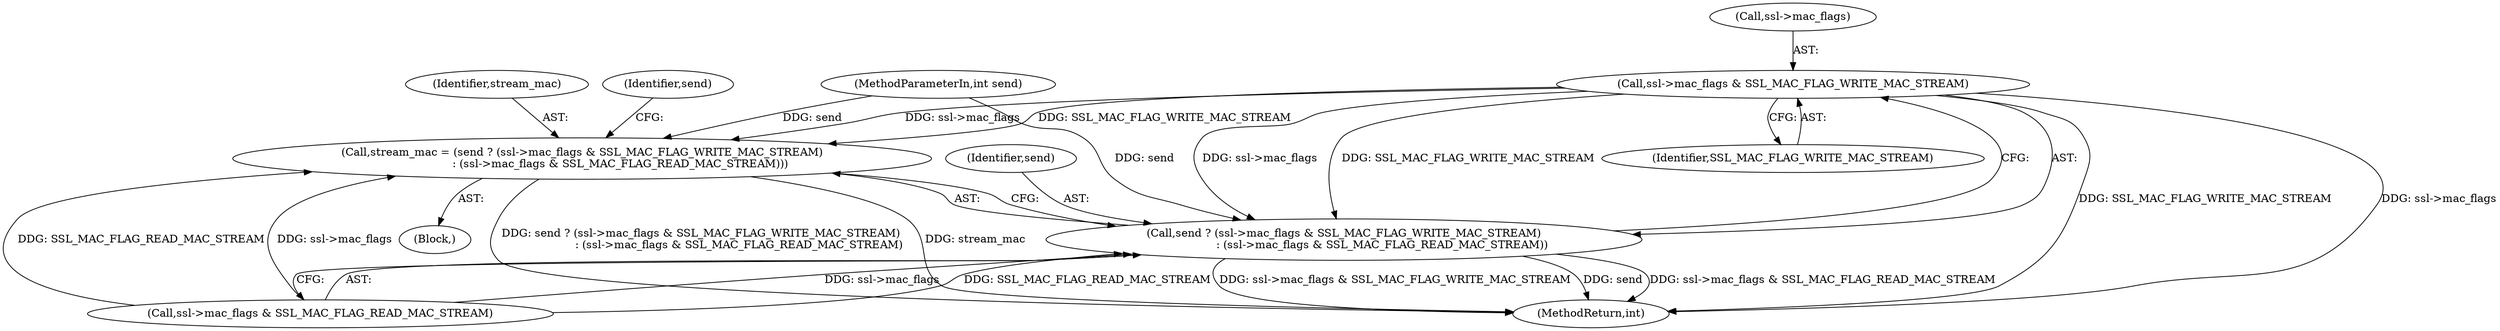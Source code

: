 digraph "0_openssl_4ad93618d26a3ea23d36ad5498ff4f59eff3a4d2_3@pointer" {
"1000124" [label="(Call,ssl->mac_flags & SSL_MAC_FLAG_WRITE_MAC_STREAM)"];
"1000120" [label="(Call,stream_mac = (send ? (ssl->mac_flags & SSL_MAC_FLAG_WRITE_MAC_STREAM)\n                      : (ssl->mac_flags & SSL_MAC_FLAG_READ_MAC_STREAM)))"];
"1000122" [label="(Call,send ? (ssl->mac_flags & SSL_MAC_FLAG_WRITE_MAC_STREAM)\n                      : (ssl->mac_flags & SSL_MAC_FLAG_READ_MAC_STREAM))"];
"1000108" [label="(Block,)"];
"1000136" [label="(Identifier,send)"];
"1000107" [label="(MethodParameterIn,int send)"];
"1000120" [label="(Call,stream_mac = (send ? (ssl->mac_flags & SSL_MAC_FLAG_WRITE_MAC_STREAM)\n                      : (ssl->mac_flags & SSL_MAC_FLAG_READ_MAC_STREAM)))"];
"1000129" [label="(Call,ssl->mac_flags & SSL_MAC_FLAG_READ_MAC_STREAM)"];
"1000128" [label="(Identifier,SSL_MAC_FLAG_WRITE_MAC_STREAM)"];
"1000122" [label="(Call,send ? (ssl->mac_flags & SSL_MAC_FLAG_WRITE_MAC_STREAM)\n                      : (ssl->mac_flags & SSL_MAC_FLAG_READ_MAC_STREAM))"];
"1000506" [label="(MethodReturn,int)"];
"1000125" [label="(Call,ssl->mac_flags)"];
"1000124" [label="(Call,ssl->mac_flags & SSL_MAC_FLAG_WRITE_MAC_STREAM)"];
"1000123" [label="(Identifier,send)"];
"1000121" [label="(Identifier,stream_mac)"];
"1000124" -> "1000122"  [label="AST: "];
"1000124" -> "1000128"  [label="CFG: "];
"1000125" -> "1000124"  [label="AST: "];
"1000128" -> "1000124"  [label="AST: "];
"1000122" -> "1000124"  [label="CFG: "];
"1000124" -> "1000506"  [label="DDG: ssl->mac_flags"];
"1000124" -> "1000506"  [label="DDG: SSL_MAC_FLAG_WRITE_MAC_STREAM"];
"1000124" -> "1000120"  [label="DDG: ssl->mac_flags"];
"1000124" -> "1000120"  [label="DDG: SSL_MAC_FLAG_WRITE_MAC_STREAM"];
"1000124" -> "1000122"  [label="DDG: ssl->mac_flags"];
"1000124" -> "1000122"  [label="DDG: SSL_MAC_FLAG_WRITE_MAC_STREAM"];
"1000120" -> "1000108"  [label="AST: "];
"1000120" -> "1000122"  [label="CFG: "];
"1000121" -> "1000120"  [label="AST: "];
"1000122" -> "1000120"  [label="AST: "];
"1000136" -> "1000120"  [label="CFG: "];
"1000120" -> "1000506"  [label="DDG: stream_mac"];
"1000120" -> "1000506"  [label="DDG: send ? (ssl->mac_flags & SSL_MAC_FLAG_WRITE_MAC_STREAM)\n                      : (ssl->mac_flags & SSL_MAC_FLAG_READ_MAC_STREAM)"];
"1000107" -> "1000120"  [label="DDG: send"];
"1000129" -> "1000120"  [label="DDG: ssl->mac_flags"];
"1000129" -> "1000120"  [label="DDG: SSL_MAC_FLAG_READ_MAC_STREAM"];
"1000122" -> "1000129"  [label="CFG: "];
"1000123" -> "1000122"  [label="AST: "];
"1000129" -> "1000122"  [label="AST: "];
"1000122" -> "1000506"  [label="DDG: send"];
"1000122" -> "1000506"  [label="DDG: ssl->mac_flags & SSL_MAC_FLAG_READ_MAC_STREAM"];
"1000122" -> "1000506"  [label="DDG: ssl->mac_flags & SSL_MAC_FLAG_WRITE_MAC_STREAM"];
"1000107" -> "1000122"  [label="DDG: send"];
"1000129" -> "1000122"  [label="DDG: ssl->mac_flags"];
"1000129" -> "1000122"  [label="DDG: SSL_MAC_FLAG_READ_MAC_STREAM"];
}
